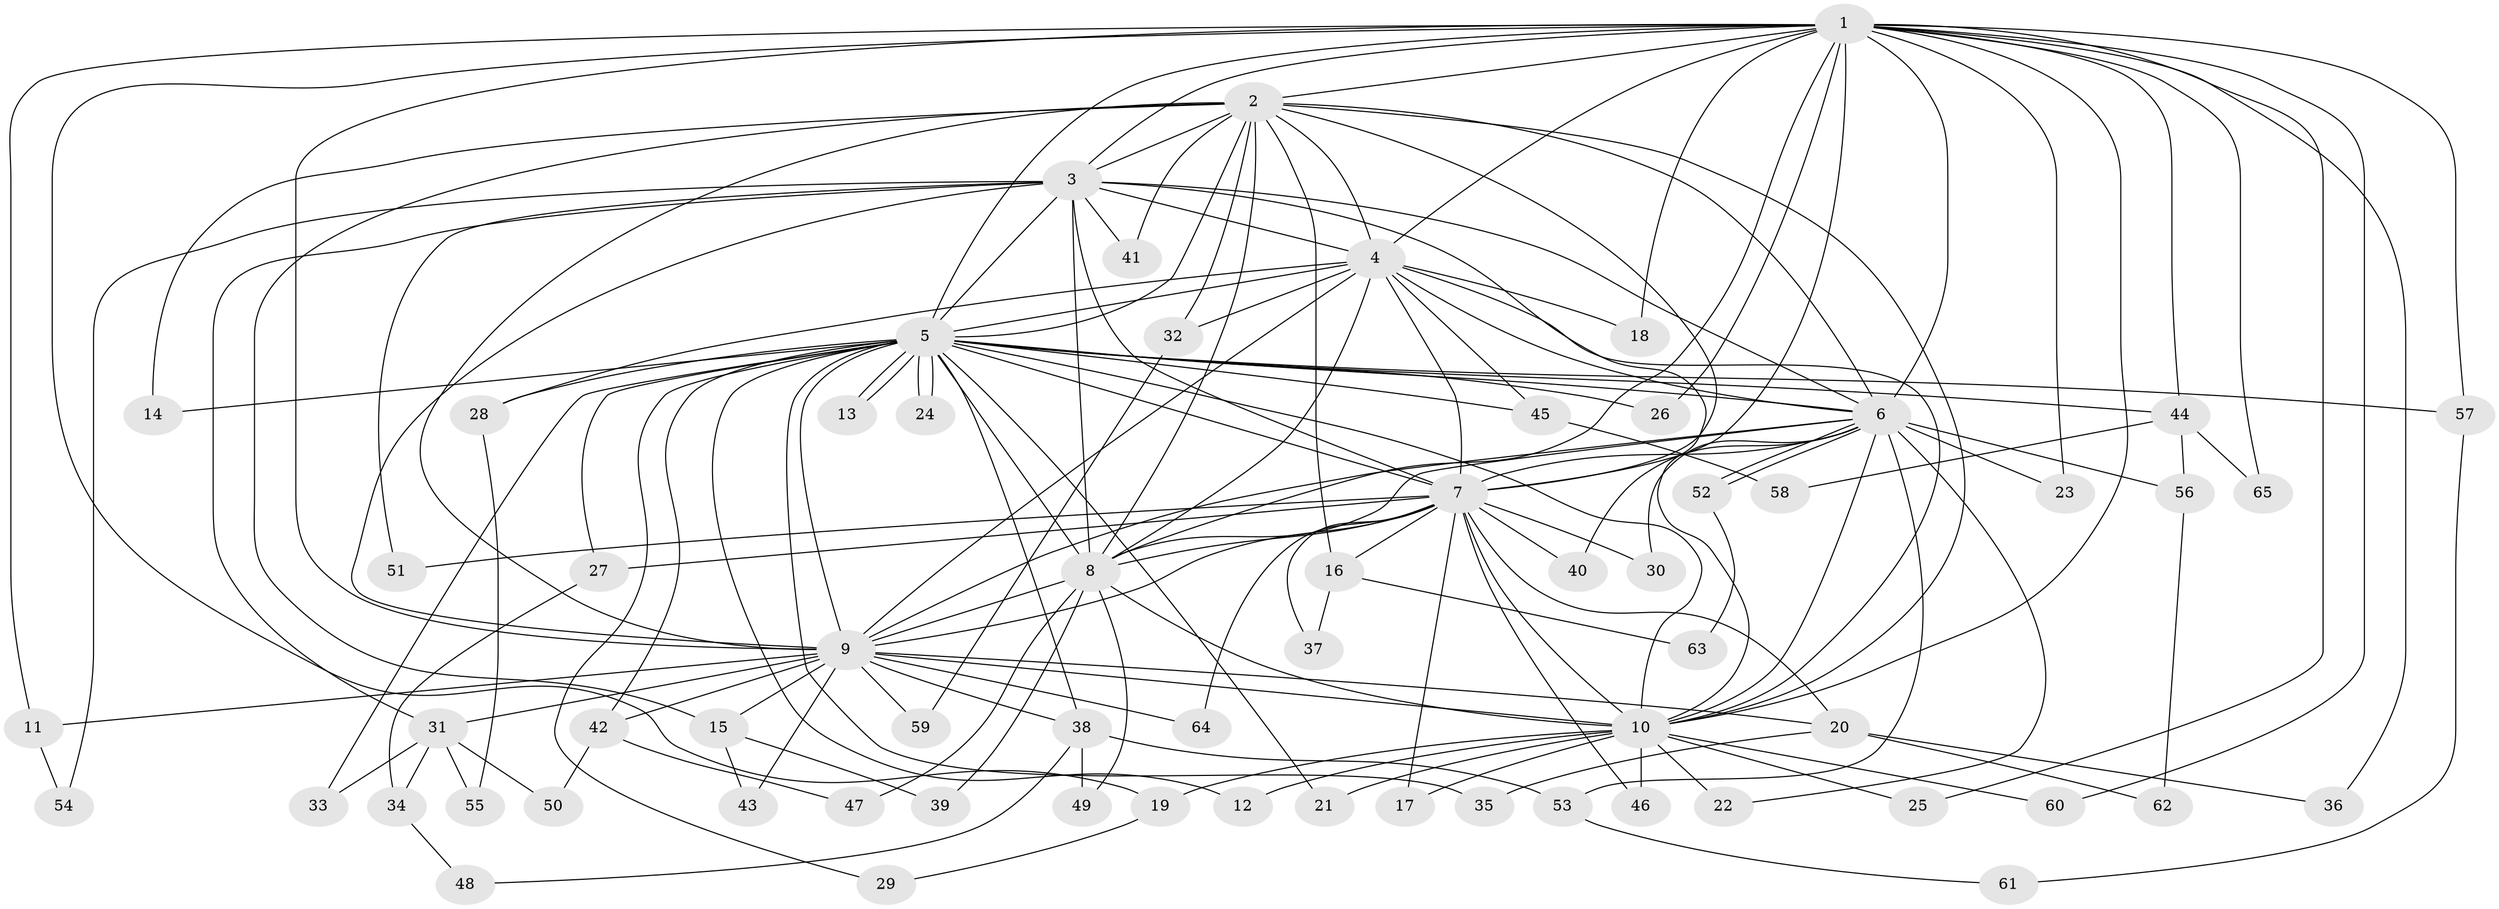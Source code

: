 // coarse degree distribution, {14: 0.06060606060606061, 12: 0.030303030303030304, 18: 0.030303030303030304, 11: 0.030303030303030304, 10: 0.030303030303030304, 6: 0.030303030303030304, 3: 0.09090909090909091, 1: 0.06060606060606061, 2: 0.3939393939393939, 4: 0.12121212121212122, 5: 0.09090909090909091, 7: 0.030303030303030304}
// Generated by graph-tools (version 1.1) at 2025/49/03/04/25 22:49:28]
// undirected, 65 vertices, 155 edges
graph export_dot {
  node [color=gray90,style=filled];
  1;
  2;
  3;
  4;
  5;
  6;
  7;
  8;
  9;
  10;
  11;
  12;
  13;
  14;
  15;
  16;
  17;
  18;
  19;
  20;
  21;
  22;
  23;
  24;
  25;
  26;
  27;
  28;
  29;
  30;
  31;
  32;
  33;
  34;
  35;
  36;
  37;
  38;
  39;
  40;
  41;
  42;
  43;
  44;
  45;
  46;
  47;
  48;
  49;
  50;
  51;
  52;
  53;
  54;
  55;
  56;
  57;
  58;
  59;
  60;
  61;
  62;
  63;
  64;
  65;
  1 -- 2;
  1 -- 3;
  1 -- 4;
  1 -- 5;
  1 -- 6;
  1 -- 7;
  1 -- 8;
  1 -- 9;
  1 -- 10;
  1 -- 11;
  1 -- 18;
  1 -- 19;
  1 -- 23;
  1 -- 25;
  1 -- 26;
  1 -- 36;
  1 -- 44;
  1 -- 57;
  1 -- 60;
  1 -- 65;
  2 -- 3;
  2 -- 4;
  2 -- 5;
  2 -- 6;
  2 -- 7;
  2 -- 8;
  2 -- 9;
  2 -- 10;
  2 -- 14;
  2 -- 15;
  2 -- 16;
  2 -- 32;
  2 -- 41;
  3 -- 4;
  3 -- 5;
  3 -- 6;
  3 -- 7;
  3 -- 8;
  3 -- 9;
  3 -- 10;
  3 -- 31;
  3 -- 41;
  3 -- 51;
  3 -- 54;
  4 -- 5;
  4 -- 6;
  4 -- 7;
  4 -- 8;
  4 -- 9;
  4 -- 10;
  4 -- 18;
  4 -- 28;
  4 -- 32;
  4 -- 45;
  5 -- 6;
  5 -- 7;
  5 -- 8;
  5 -- 9;
  5 -- 10;
  5 -- 12;
  5 -- 13;
  5 -- 13;
  5 -- 14;
  5 -- 21;
  5 -- 24;
  5 -- 24;
  5 -- 26;
  5 -- 27;
  5 -- 28;
  5 -- 29;
  5 -- 33;
  5 -- 35;
  5 -- 38;
  5 -- 42;
  5 -- 44;
  5 -- 45;
  5 -- 57;
  6 -- 7;
  6 -- 8;
  6 -- 9;
  6 -- 10;
  6 -- 22;
  6 -- 23;
  6 -- 30;
  6 -- 40;
  6 -- 52;
  6 -- 52;
  6 -- 53;
  6 -- 56;
  7 -- 8;
  7 -- 9;
  7 -- 10;
  7 -- 16;
  7 -- 17;
  7 -- 20;
  7 -- 27;
  7 -- 30;
  7 -- 37;
  7 -- 40;
  7 -- 46;
  7 -- 51;
  7 -- 64;
  8 -- 9;
  8 -- 10;
  8 -- 39;
  8 -- 47;
  8 -- 49;
  9 -- 10;
  9 -- 11;
  9 -- 15;
  9 -- 20;
  9 -- 31;
  9 -- 38;
  9 -- 42;
  9 -- 43;
  9 -- 59;
  9 -- 64;
  10 -- 12;
  10 -- 17;
  10 -- 19;
  10 -- 21;
  10 -- 22;
  10 -- 25;
  10 -- 46;
  10 -- 60;
  11 -- 54;
  15 -- 39;
  15 -- 43;
  16 -- 37;
  16 -- 63;
  19 -- 29;
  20 -- 35;
  20 -- 36;
  20 -- 62;
  27 -- 34;
  28 -- 55;
  31 -- 33;
  31 -- 34;
  31 -- 50;
  31 -- 55;
  32 -- 59;
  34 -- 48;
  38 -- 48;
  38 -- 49;
  38 -- 53;
  42 -- 47;
  42 -- 50;
  44 -- 56;
  44 -- 58;
  44 -- 65;
  45 -- 58;
  52 -- 63;
  53 -- 61;
  56 -- 62;
  57 -- 61;
}
